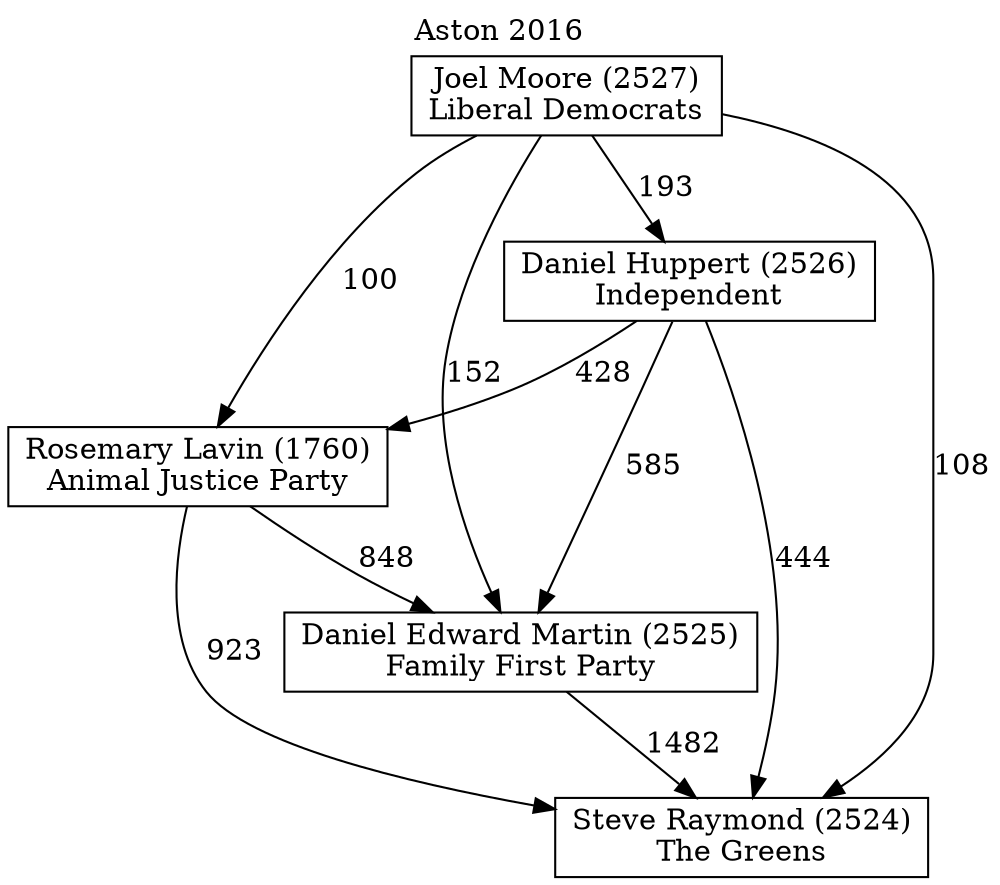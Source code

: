 // House preference flow
digraph "Steve Raymond (2524)_Aston_2016" {
	graph [label="Aston 2016" labelloc=t mclimit=10]
	node [shape=box]
	"Daniel Edward Martin (2525)" [label="Daniel Edward Martin (2525)
Family First Party"]
	"Daniel Huppert (2526)" [label="Daniel Huppert (2526)
Independent"]
	"Joel Moore (2527)" [label="Joel Moore (2527)
Liberal Democrats"]
	"Rosemary Lavin (1760)" [label="Rosemary Lavin (1760)
Animal Justice Party"]
	"Steve Raymond (2524)" [label="Steve Raymond (2524)
The Greens"]
	"Daniel Edward Martin (2525)" -> "Steve Raymond (2524)" [label=1482]
	"Daniel Huppert (2526)" -> "Daniel Edward Martin (2525)" [label=585]
	"Daniel Huppert (2526)" -> "Rosemary Lavin (1760)" [label=428]
	"Daniel Huppert (2526)" -> "Steve Raymond (2524)" [label=444]
	"Joel Moore (2527)" -> "Daniel Edward Martin (2525)" [label=152]
	"Joel Moore (2527)" -> "Daniel Huppert (2526)" [label=193]
	"Joel Moore (2527)" -> "Rosemary Lavin (1760)" [label=100]
	"Joel Moore (2527)" -> "Steve Raymond (2524)" [label=108]
	"Rosemary Lavin (1760)" -> "Daniel Edward Martin (2525)" [label=848]
	"Rosemary Lavin (1760)" -> "Steve Raymond (2524)" [label=923]
}
